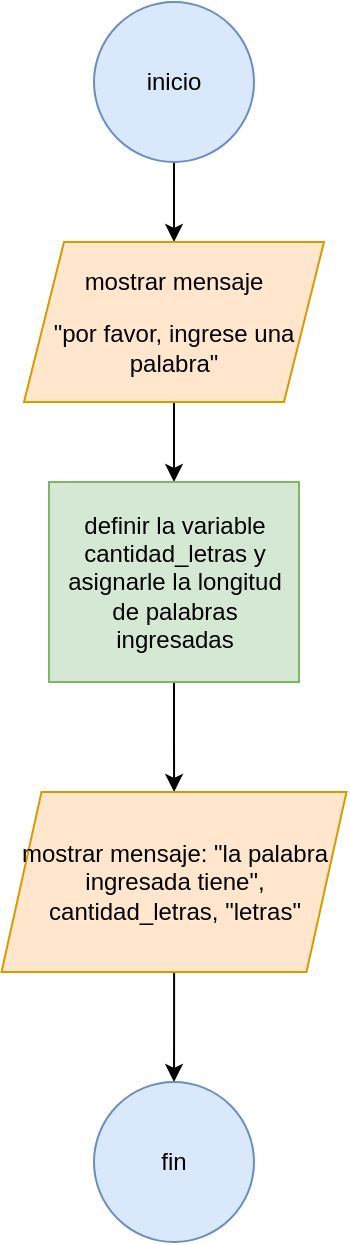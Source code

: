 <mxfile version="25.0.3">
  <diagram id="C5RBs43oDa-KdzZeNtuy" name="Page-1">
    <mxGraphModel dx="880" dy="468" grid="1" gridSize="10" guides="1" tooltips="1" connect="1" arrows="1" fold="1" page="1" pageScale="1" pageWidth="827" pageHeight="1169" math="0" shadow="0">
      <root>
        <mxCell id="WIyWlLk6GJQsqaUBKTNV-0" />
        <mxCell id="WIyWlLk6GJQsqaUBKTNV-1" parent="WIyWlLk6GJQsqaUBKTNV-0" />
        <mxCell id="XqBOSnvqJ_fvrhPtoBfL-4" value="" style="edgeStyle=orthogonalEdgeStyle;rounded=0;orthogonalLoop=1;jettySize=auto;html=1;" edge="1" parent="WIyWlLk6GJQsqaUBKTNV-1" source="XqBOSnvqJ_fvrhPtoBfL-0" target="XqBOSnvqJ_fvrhPtoBfL-3">
          <mxGeometry relative="1" as="geometry">
            <Array as="points">
              <mxPoint x="340" y="250" />
              <mxPoint x="340" y="250" />
            </Array>
          </mxGeometry>
        </mxCell>
        <mxCell id="XqBOSnvqJ_fvrhPtoBfL-0" value="inicio" style="ellipse;whiteSpace=wrap;html=1;aspect=fixed;fillColor=#dae8fc;strokeColor=#6c8ebf;" vertex="1" parent="WIyWlLk6GJQsqaUBKTNV-1">
          <mxGeometry x="300" y="100" width="80" height="80" as="geometry" />
        </mxCell>
        <mxCell id="XqBOSnvqJ_fvrhPtoBfL-6" value="" style="edgeStyle=orthogonalEdgeStyle;rounded=0;orthogonalLoop=1;jettySize=auto;html=1;" edge="1" parent="WIyWlLk6GJQsqaUBKTNV-1" source="XqBOSnvqJ_fvrhPtoBfL-3" target="XqBOSnvqJ_fvrhPtoBfL-5">
          <mxGeometry relative="1" as="geometry" />
        </mxCell>
        <mxCell id="XqBOSnvqJ_fvrhPtoBfL-3" value="&lt;p&gt;mostrar mensaje&lt;/p&gt;&lt;p&gt;&quot;por favor, ingrese una palabra&quot;&lt;/p&gt;" style="shape=parallelogram;perimeter=parallelogramPerimeter;whiteSpace=wrap;html=1;fixedSize=1;fillColor=#ffe6cc;strokeColor=#d79b00;" vertex="1" parent="WIyWlLk6GJQsqaUBKTNV-1">
          <mxGeometry x="265" y="220" width="150" height="80" as="geometry" />
        </mxCell>
        <mxCell id="XqBOSnvqJ_fvrhPtoBfL-8" value="" style="edgeStyle=orthogonalEdgeStyle;rounded=0;orthogonalLoop=1;jettySize=auto;html=1;" edge="1" parent="WIyWlLk6GJQsqaUBKTNV-1" source="XqBOSnvqJ_fvrhPtoBfL-5" target="XqBOSnvqJ_fvrhPtoBfL-7">
          <mxGeometry relative="1" as="geometry" />
        </mxCell>
        <mxCell id="XqBOSnvqJ_fvrhPtoBfL-5" value="definir la variable cantidad_letras y asignarle la longitud de palabras ingresadas" style="whiteSpace=wrap;html=1;fillColor=#d5e8d4;strokeColor=#82b366;" vertex="1" parent="WIyWlLk6GJQsqaUBKTNV-1">
          <mxGeometry x="277.5" y="340" width="125" height="100" as="geometry" />
        </mxCell>
        <mxCell id="XqBOSnvqJ_fvrhPtoBfL-10" value="" style="edgeStyle=orthogonalEdgeStyle;rounded=0;orthogonalLoop=1;jettySize=auto;html=1;" edge="1" parent="WIyWlLk6GJQsqaUBKTNV-1" source="XqBOSnvqJ_fvrhPtoBfL-7" target="XqBOSnvqJ_fvrhPtoBfL-9">
          <mxGeometry relative="1" as="geometry" />
        </mxCell>
        <mxCell id="XqBOSnvqJ_fvrhPtoBfL-7" value="mostrar mensaje: &quot;la palabra ingresada tiene&quot;, cantidad_letras, &quot;letras&quot;" style="shape=parallelogram;perimeter=parallelogramPerimeter;whiteSpace=wrap;html=1;fixedSize=1;fillColor=#ffe6cc;strokeColor=#d79b00;" vertex="1" parent="WIyWlLk6GJQsqaUBKTNV-1">
          <mxGeometry x="253.75" y="495" width="172.5" height="90" as="geometry" />
        </mxCell>
        <mxCell id="XqBOSnvqJ_fvrhPtoBfL-9" value="fin" style="ellipse;whiteSpace=wrap;html=1;fillColor=#dae8fc;strokeColor=#6c8ebf;" vertex="1" parent="WIyWlLk6GJQsqaUBKTNV-1">
          <mxGeometry x="300" y="640" width="80" height="80" as="geometry" />
        </mxCell>
      </root>
    </mxGraphModel>
  </diagram>
</mxfile>
